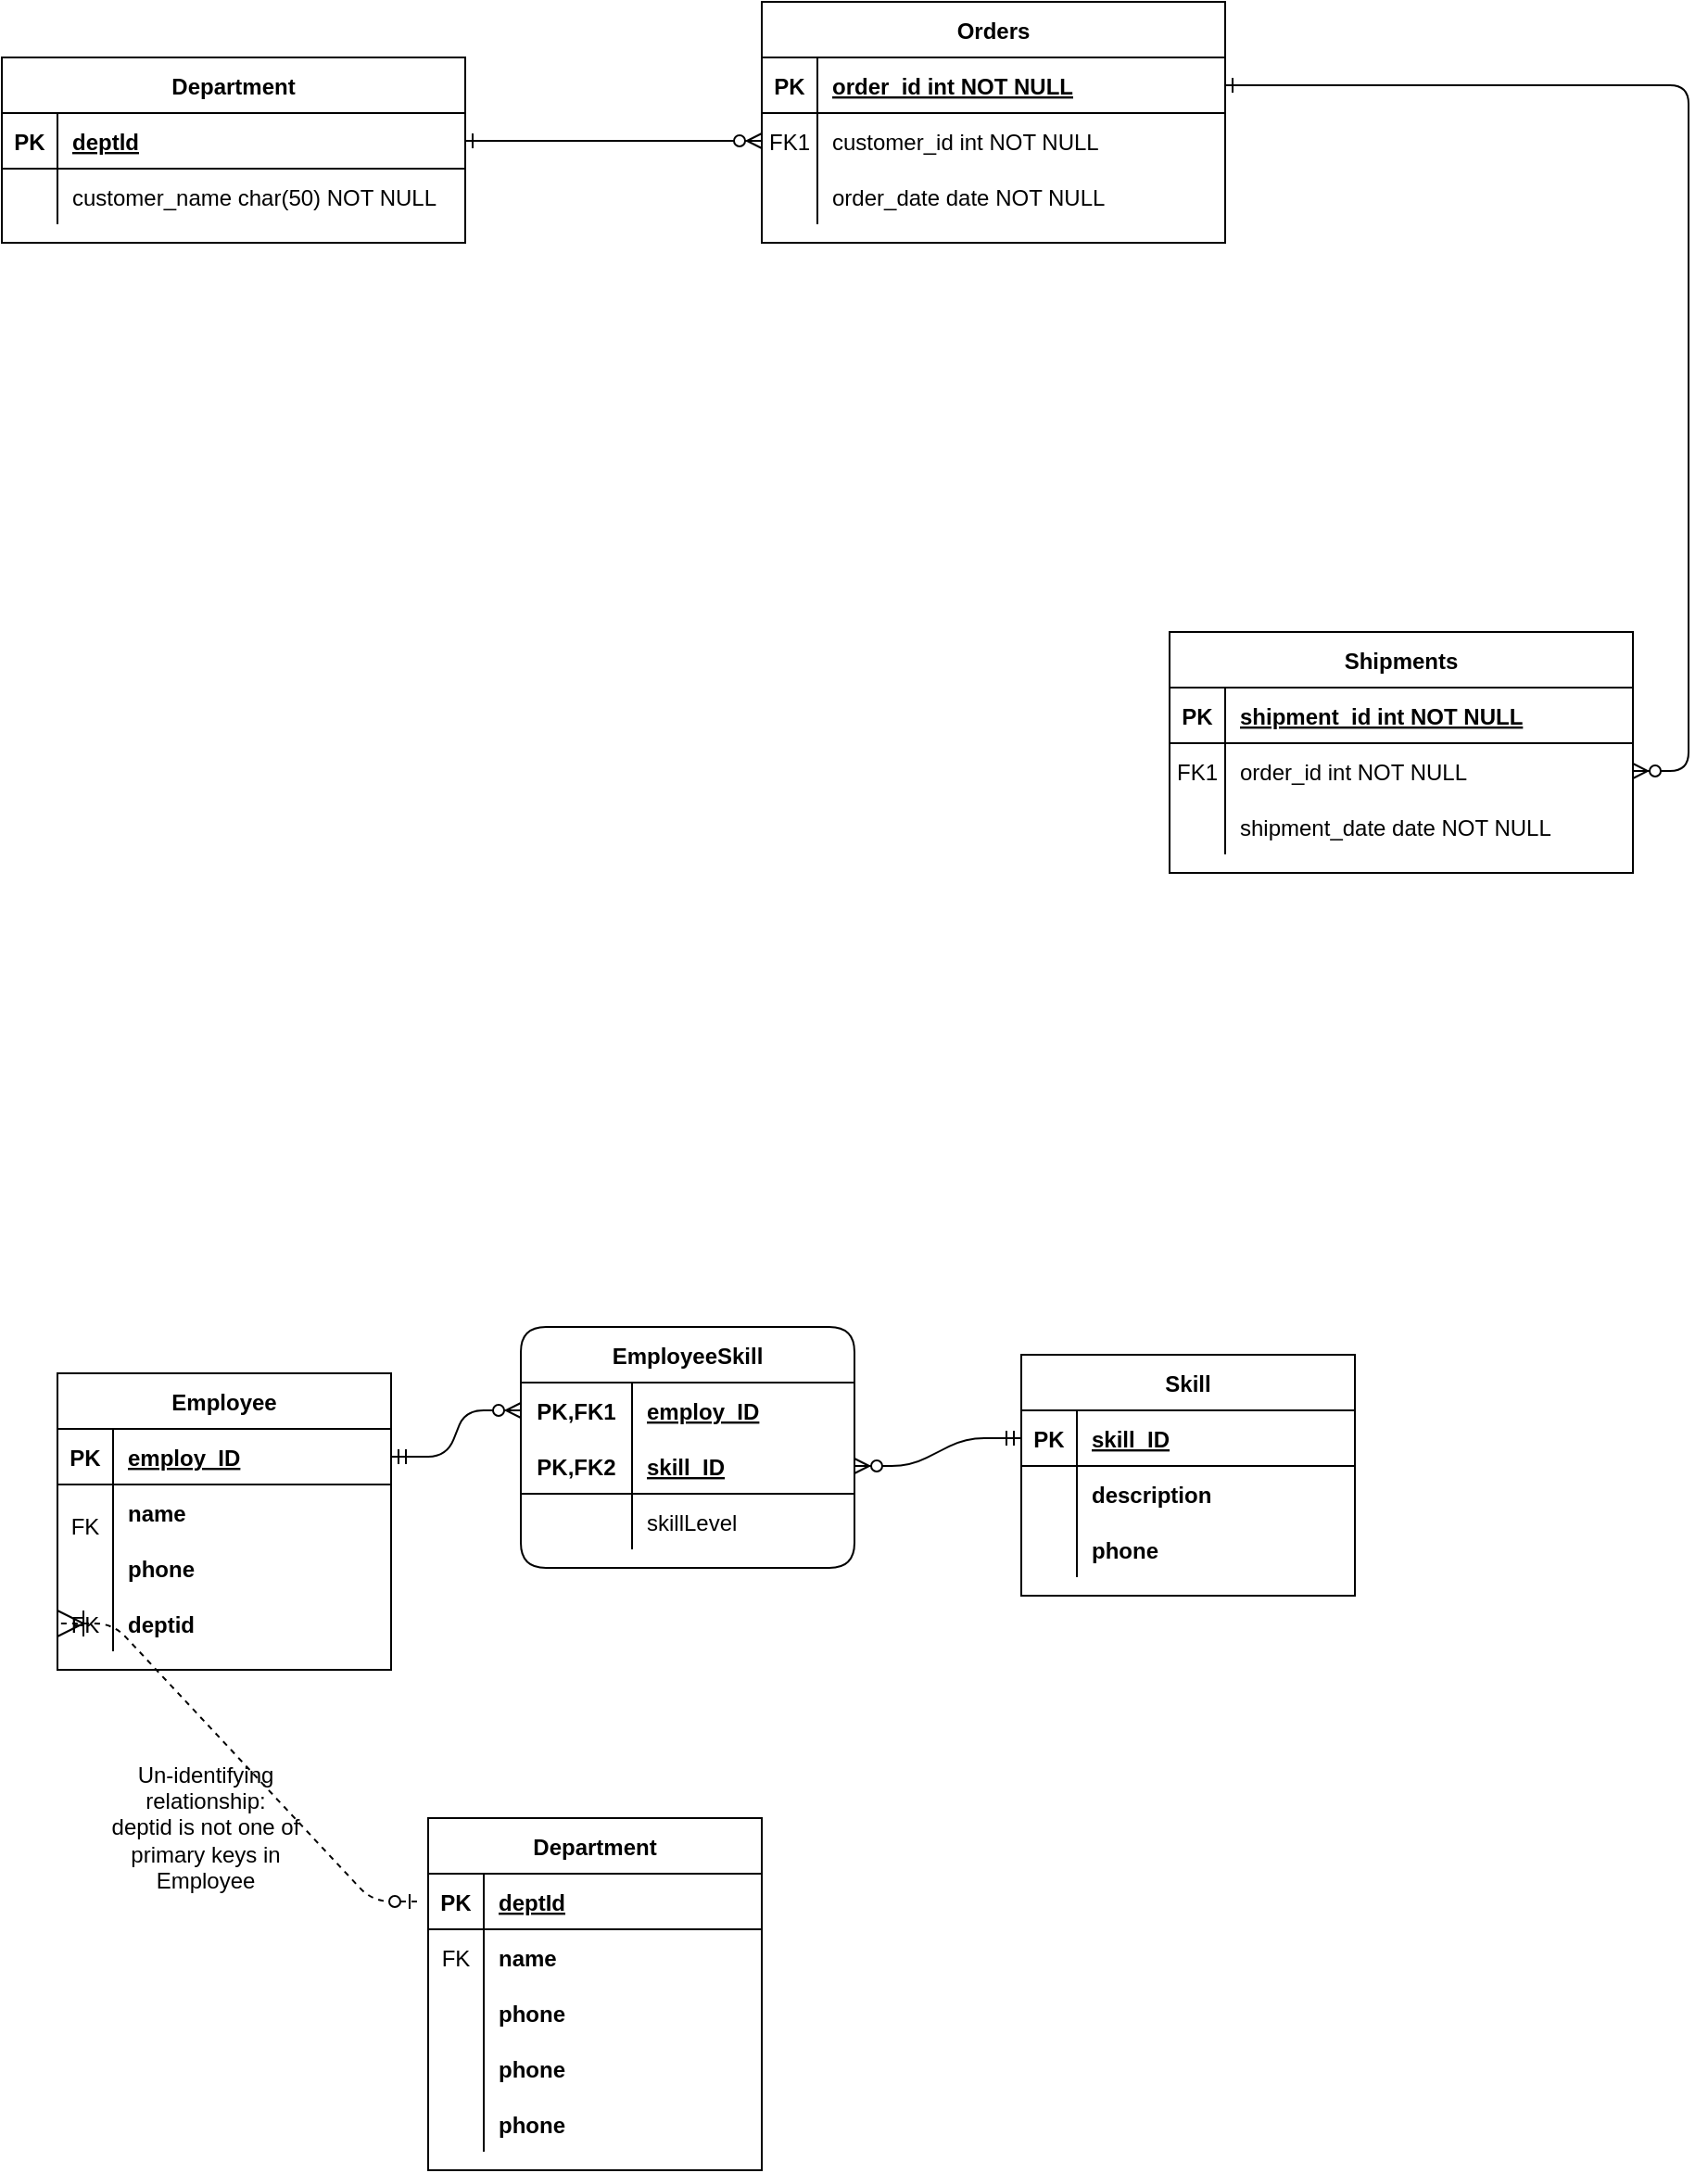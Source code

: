 <mxfile version="13.6.6" type="github">
  <diagram id="R2lEEEUBdFMjLlhIrx00" name="Page-1">
    <mxGraphModel dx="1213" dy="778" grid="1" gridSize="10" guides="1" tooltips="1" connect="1" arrows="1" fold="1" page="1" pageScale="1" pageWidth="850" pageHeight="1100" background="none" math="0" shadow="0" extFonts="Permanent Marker^https://fonts.googleapis.com/css?family=Permanent+Marker">
      <root>
        <mxCell id="0" />
        <mxCell id="1" parent="0" />
        <mxCell id="C-vyLk0tnHw3VtMMgP7b-1" value="" style="edgeStyle=entityRelationEdgeStyle;endArrow=ERzeroToMany;startArrow=ERone;endFill=1;startFill=0;" parent="1" source="C-vyLk0tnHw3VtMMgP7b-24" target="C-vyLk0tnHw3VtMMgP7b-6" edge="1">
          <mxGeometry width="100" height="100" relative="1" as="geometry">
            <mxPoint x="340" y="720" as="sourcePoint" />
            <mxPoint x="440" y="620" as="targetPoint" />
          </mxGeometry>
        </mxCell>
        <mxCell id="C-vyLk0tnHw3VtMMgP7b-12" value="" style="edgeStyle=entityRelationEdgeStyle;endArrow=ERzeroToMany;startArrow=ERone;endFill=1;startFill=0;" parent="1" source="C-vyLk0tnHw3VtMMgP7b-3" target="C-vyLk0tnHw3VtMMgP7b-17" edge="1">
          <mxGeometry width="100" height="100" relative="1" as="geometry">
            <mxPoint x="400" y="180" as="sourcePoint" />
            <mxPoint x="460" y="205" as="targetPoint" />
          </mxGeometry>
        </mxCell>
        <mxCell id="C-vyLk0tnHw3VtMMgP7b-23" value="Department" style="shape=table;startSize=30;container=1;collapsible=1;childLayout=tableLayout;fixedRows=1;rowLines=0;fontStyle=1;align=center;resizeLast=1;" parent="1" vertex="1">
          <mxGeometry x="40" y="40" width="250" height="100" as="geometry" />
        </mxCell>
        <mxCell id="C-vyLk0tnHw3VtMMgP7b-24" value="" style="shape=partialRectangle;collapsible=0;dropTarget=0;pointerEvents=0;fillColor=none;points=[[0,0.5],[1,0.5]];portConstraint=eastwest;top=0;left=0;right=0;bottom=1;" parent="C-vyLk0tnHw3VtMMgP7b-23" vertex="1">
          <mxGeometry y="30" width="250" height="30" as="geometry" />
        </mxCell>
        <mxCell id="C-vyLk0tnHw3VtMMgP7b-25" value="PK" style="shape=partialRectangle;overflow=hidden;connectable=0;fillColor=none;top=0;left=0;bottom=0;right=0;fontStyle=1;" parent="C-vyLk0tnHw3VtMMgP7b-24" vertex="1">
          <mxGeometry width="30" height="30" as="geometry" />
        </mxCell>
        <mxCell id="C-vyLk0tnHw3VtMMgP7b-26" value="deptld" style="shape=partialRectangle;overflow=hidden;connectable=0;fillColor=none;top=0;left=0;bottom=0;right=0;align=left;spacingLeft=6;fontStyle=5;" parent="C-vyLk0tnHw3VtMMgP7b-24" vertex="1">
          <mxGeometry x="30" width="220" height="30" as="geometry" />
        </mxCell>
        <mxCell id="C-vyLk0tnHw3VtMMgP7b-27" value="" style="shape=partialRectangle;collapsible=0;dropTarget=0;pointerEvents=0;fillColor=none;points=[[0,0.5],[1,0.5]];portConstraint=eastwest;top=0;left=0;right=0;bottom=0;" parent="C-vyLk0tnHw3VtMMgP7b-23" vertex="1">
          <mxGeometry y="60" width="250" height="30" as="geometry" />
        </mxCell>
        <mxCell id="C-vyLk0tnHw3VtMMgP7b-28" value="" style="shape=partialRectangle;overflow=hidden;connectable=0;fillColor=none;top=0;left=0;bottom=0;right=0;" parent="C-vyLk0tnHw3VtMMgP7b-27" vertex="1">
          <mxGeometry width="30" height="30" as="geometry" />
        </mxCell>
        <mxCell id="C-vyLk0tnHw3VtMMgP7b-29" value="customer_name char(50) NOT NULL" style="shape=partialRectangle;overflow=hidden;connectable=0;fillColor=none;top=0;left=0;bottom=0;right=0;align=left;spacingLeft=6;" parent="C-vyLk0tnHw3VtMMgP7b-27" vertex="1">
          <mxGeometry x="30" width="220" height="30" as="geometry" />
        </mxCell>
        <mxCell id="C-vyLk0tnHw3VtMMgP7b-2" value="Orders" style="shape=table;startSize=30;container=1;collapsible=1;childLayout=tableLayout;fixedRows=1;rowLines=0;fontStyle=1;align=center;resizeLast=1;" parent="1" vertex="1">
          <mxGeometry x="450" y="10" width="250" height="130" as="geometry" />
        </mxCell>
        <mxCell id="C-vyLk0tnHw3VtMMgP7b-3" value="" style="shape=partialRectangle;collapsible=0;dropTarget=0;pointerEvents=0;fillColor=none;points=[[0,0.5],[1,0.5]];portConstraint=eastwest;top=0;left=0;right=0;bottom=1;" parent="C-vyLk0tnHw3VtMMgP7b-2" vertex="1">
          <mxGeometry y="30" width="250" height="30" as="geometry" />
        </mxCell>
        <mxCell id="C-vyLk0tnHw3VtMMgP7b-4" value="PK" style="shape=partialRectangle;overflow=hidden;connectable=0;fillColor=none;top=0;left=0;bottom=0;right=0;fontStyle=1;" parent="C-vyLk0tnHw3VtMMgP7b-3" vertex="1">
          <mxGeometry width="30" height="30" as="geometry" />
        </mxCell>
        <mxCell id="C-vyLk0tnHw3VtMMgP7b-5" value="order_id int NOT NULL " style="shape=partialRectangle;overflow=hidden;connectable=0;fillColor=none;top=0;left=0;bottom=0;right=0;align=left;spacingLeft=6;fontStyle=5;" parent="C-vyLk0tnHw3VtMMgP7b-3" vertex="1">
          <mxGeometry x="30" width="220" height="30" as="geometry" />
        </mxCell>
        <mxCell id="C-vyLk0tnHw3VtMMgP7b-6" value="" style="shape=partialRectangle;collapsible=0;dropTarget=0;pointerEvents=0;fillColor=none;points=[[0,0.5],[1,0.5]];portConstraint=eastwest;top=0;left=0;right=0;bottom=0;" parent="C-vyLk0tnHw3VtMMgP7b-2" vertex="1">
          <mxGeometry y="60" width="250" height="30" as="geometry" />
        </mxCell>
        <mxCell id="C-vyLk0tnHw3VtMMgP7b-7" value="FK1" style="shape=partialRectangle;overflow=hidden;connectable=0;fillColor=none;top=0;left=0;bottom=0;right=0;" parent="C-vyLk0tnHw3VtMMgP7b-6" vertex="1">
          <mxGeometry width="30" height="30" as="geometry" />
        </mxCell>
        <mxCell id="C-vyLk0tnHw3VtMMgP7b-8" value="customer_id int NOT NULL" style="shape=partialRectangle;overflow=hidden;connectable=0;fillColor=none;top=0;left=0;bottom=0;right=0;align=left;spacingLeft=6;" parent="C-vyLk0tnHw3VtMMgP7b-6" vertex="1">
          <mxGeometry x="30" width="220" height="30" as="geometry" />
        </mxCell>
        <mxCell id="C-vyLk0tnHw3VtMMgP7b-9" value="" style="shape=partialRectangle;collapsible=0;dropTarget=0;pointerEvents=0;fillColor=none;points=[[0,0.5],[1,0.5]];portConstraint=eastwest;top=0;left=0;right=0;bottom=0;" parent="C-vyLk0tnHw3VtMMgP7b-2" vertex="1">
          <mxGeometry y="90" width="250" height="30" as="geometry" />
        </mxCell>
        <mxCell id="C-vyLk0tnHw3VtMMgP7b-10" value="" style="shape=partialRectangle;overflow=hidden;connectable=0;fillColor=none;top=0;left=0;bottom=0;right=0;" parent="C-vyLk0tnHw3VtMMgP7b-9" vertex="1">
          <mxGeometry width="30" height="30" as="geometry" />
        </mxCell>
        <mxCell id="C-vyLk0tnHw3VtMMgP7b-11" value="order_date date NOT NULL" style="shape=partialRectangle;overflow=hidden;connectable=0;fillColor=none;top=0;left=0;bottom=0;right=0;align=left;spacingLeft=6;" parent="C-vyLk0tnHw3VtMMgP7b-9" vertex="1">
          <mxGeometry x="30" width="220" height="30" as="geometry" />
        </mxCell>
        <mxCell id="C-vyLk0tnHw3VtMMgP7b-13" value="Shipments" style="shape=table;startSize=30;container=1;collapsible=1;childLayout=tableLayout;fixedRows=1;rowLines=0;fontStyle=1;align=center;resizeLast=1;" parent="1" vertex="1">
          <mxGeometry x="670" y="350" width="250" height="130" as="geometry" />
        </mxCell>
        <mxCell id="C-vyLk0tnHw3VtMMgP7b-14" value="" style="shape=partialRectangle;collapsible=0;dropTarget=0;pointerEvents=0;fillColor=none;points=[[0,0.5],[1,0.5]];portConstraint=eastwest;top=0;left=0;right=0;bottom=1;" parent="C-vyLk0tnHw3VtMMgP7b-13" vertex="1">
          <mxGeometry y="30" width="250" height="30" as="geometry" />
        </mxCell>
        <mxCell id="C-vyLk0tnHw3VtMMgP7b-15" value="PK" style="shape=partialRectangle;overflow=hidden;connectable=0;fillColor=none;top=0;left=0;bottom=0;right=0;fontStyle=1;" parent="C-vyLk0tnHw3VtMMgP7b-14" vertex="1">
          <mxGeometry width="30" height="30" as="geometry" />
        </mxCell>
        <mxCell id="C-vyLk0tnHw3VtMMgP7b-16" value="shipment_id int NOT NULL " style="shape=partialRectangle;overflow=hidden;connectable=0;fillColor=none;top=0;left=0;bottom=0;right=0;align=left;spacingLeft=6;fontStyle=5;" parent="C-vyLk0tnHw3VtMMgP7b-14" vertex="1">
          <mxGeometry x="30" width="220" height="30" as="geometry" />
        </mxCell>
        <mxCell id="C-vyLk0tnHw3VtMMgP7b-17" value="" style="shape=partialRectangle;collapsible=0;dropTarget=0;pointerEvents=0;fillColor=none;points=[[0,0.5],[1,0.5]];portConstraint=eastwest;top=0;left=0;right=0;bottom=0;" parent="C-vyLk0tnHw3VtMMgP7b-13" vertex="1">
          <mxGeometry y="60" width="250" height="30" as="geometry" />
        </mxCell>
        <mxCell id="C-vyLk0tnHw3VtMMgP7b-18" value="FK1" style="shape=partialRectangle;overflow=hidden;connectable=0;fillColor=none;top=0;left=0;bottom=0;right=0;" parent="C-vyLk0tnHw3VtMMgP7b-17" vertex="1">
          <mxGeometry width="30" height="30" as="geometry" />
        </mxCell>
        <mxCell id="C-vyLk0tnHw3VtMMgP7b-19" value="order_id int NOT NULL" style="shape=partialRectangle;overflow=hidden;connectable=0;fillColor=none;top=0;left=0;bottom=0;right=0;align=left;spacingLeft=6;" parent="C-vyLk0tnHw3VtMMgP7b-17" vertex="1">
          <mxGeometry x="30" width="220" height="30" as="geometry" />
        </mxCell>
        <mxCell id="C-vyLk0tnHw3VtMMgP7b-20" value="" style="shape=partialRectangle;collapsible=0;dropTarget=0;pointerEvents=0;fillColor=none;points=[[0,0.5],[1,0.5]];portConstraint=eastwest;top=0;left=0;right=0;bottom=0;" parent="C-vyLk0tnHw3VtMMgP7b-13" vertex="1">
          <mxGeometry y="90" width="250" height="30" as="geometry" />
        </mxCell>
        <mxCell id="C-vyLk0tnHw3VtMMgP7b-21" value="" style="shape=partialRectangle;overflow=hidden;connectable=0;fillColor=none;top=0;left=0;bottom=0;right=0;" parent="C-vyLk0tnHw3VtMMgP7b-20" vertex="1">
          <mxGeometry width="30" height="30" as="geometry" />
        </mxCell>
        <mxCell id="C-vyLk0tnHw3VtMMgP7b-22" value="shipment_date date NOT NULL" style="shape=partialRectangle;overflow=hidden;connectable=0;fillColor=none;top=0;left=0;bottom=0;right=0;align=left;spacingLeft=6;" parent="C-vyLk0tnHw3VtMMgP7b-20" vertex="1">
          <mxGeometry x="30" width="220" height="30" as="geometry" />
        </mxCell>
        <mxCell id="USfIqqQtekvFQAXEMV_u-18" value="Department" style="shape=table;startSize=30;container=1;collapsible=1;childLayout=tableLayout;fixedRows=1;rowLines=0;fontStyle=1;align=center;resizeLast=1;" vertex="1" parent="1">
          <mxGeometry x="270" y="990" width="180" height="190" as="geometry" />
        </mxCell>
        <mxCell id="USfIqqQtekvFQAXEMV_u-19" value="" style="shape=partialRectangle;collapsible=0;dropTarget=0;pointerEvents=0;fillColor=none;top=0;left=0;bottom=1;right=0;points=[[0,0.5],[1,0.5]];portConstraint=eastwest;" vertex="1" parent="USfIqqQtekvFQAXEMV_u-18">
          <mxGeometry y="30" width="180" height="30" as="geometry" />
        </mxCell>
        <mxCell id="USfIqqQtekvFQAXEMV_u-20" value="PK" style="shape=partialRectangle;connectable=0;fillColor=none;top=0;left=0;bottom=0;right=0;fontStyle=1;overflow=hidden;" vertex="1" parent="USfIqqQtekvFQAXEMV_u-19">
          <mxGeometry width="30" height="30" as="geometry" />
        </mxCell>
        <mxCell id="USfIqqQtekvFQAXEMV_u-21" value="deptId" style="shape=partialRectangle;connectable=0;fillColor=none;top=0;left=0;bottom=0;right=0;align=left;spacingLeft=6;fontStyle=5;overflow=hidden;" vertex="1" parent="USfIqqQtekvFQAXEMV_u-19">
          <mxGeometry x="30" width="150" height="30" as="geometry" />
        </mxCell>
        <mxCell id="USfIqqQtekvFQAXEMV_u-22" value="" style="shape=partialRectangle;collapsible=0;dropTarget=0;pointerEvents=0;fillColor=none;top=0;left=0;bottom=0;right=0;points=[[0,0.5],[1,0.5]];portConstraint=eastwest;" vertex="1" parent="USfIqqQtekvFQAXEMV_u-18">
          <mxGeometry y="60" width="180" height="30" as="geometry" />
        </mxCell>
        <mxCell id="USfIqqQtekvFQAXEMV_u-23" value="FK" style="shape=partialRectangle;connectable=0;fillColor=none;top=0;left=0;bottom=0;right=0;editable=1;overflow=hidden;" vertex="1" parent="USfIqqQtekvFQAXEMV_u-22">
          <mxGeometry width="30" height="30" as="geometry" />
        </mxCell>
        <mxCell id="USfIqqQtekvFQAXEMV_u-24" value="name" style="shape=partialRectangle;connectable=0;fillColor=none;top=0;left=0;bottom=0;right=0;align=left;spacingLeft=6;overflow=hidden;fontStyle=1" vertex="1" parent="USfIqqQtekvFQAXEMV_u-22">
          <mxGeometry x="30" width="150" height="30" as="geometry" />
        </mxCell>
        <mxCell id="USfIqqQtekvFQAXEMV_u-25" value="" style="shape=partialRectangle;collapsible=0;dropTarget=0;pointerEvents=0;fillColor=none;top=0;left=0;bottom=0;right=0;points=[[0,0.5],[1,0.5]];portConstraint=eastwest;" vertex="1" parent="USfIqqQtekvFQAXEMV_u-18">
          <mxGeometry y="90" width="180" height="30" as="geometry" />
        </mxCell>
        <mxCell id="USfIqqQtekvFQAXEMV_u-26" value="" style="shape=partialRectangle;connectable=0;fillColor=none;top=0;left=0;bottom=0;right=0;editable=1;overflow=hidden;" vertex="1" parent="USfIqqQtekvFQAXEMV_u-25">
          <mxGeometry width="30" height="30" as="geometry" />
        </mxCell>
        <mxCell id="USfIqqQtekvFQAXEMV_u-27" value="phone" style="shape=partialRectangle;connectable=0;fillColor=none;top=0;left=0;bottom=0;right=0;align=left;spacingLeft=6;overflow=hidden;fontStyle=1" vertex="1" parent="USfIqqQtekvFQAXEMV_u-25">
          <mxGeometry x="30" width="150" height="30" as="geometry" />
        </mxCell>
        <mxCell id="USfIqqQtekvFQAXEMV_u-28" value="" style="shape=partialRectangle;collapsible=0;dropTarget=0;pointerEvents=0;fillColor=none;top=0;left=0;bottom=0;right=0;points=[[0,0.5],[1,0.5]];portConstraint=eastwest;" vertex="1" parent="USfIqqQtekvFQAXEMV_u-18">
          <mxGeometry y="120" width="180" height="30" as="geometry" />
        </mxCell>
        <mxCell id="USfIqqQtekvFQAXEMV_u-29" value="" style="shape=partialRectangle;connectable=0;fillColor=none;top=0;left=0;bottom=0;right=0;editable=1;overflow=hidden;" vertex="1" parent="USfIqqQtekvFQAXEMV_u-28">
          <mxGeometry width="30" height="30" as="geometry" />
        </mxCell>
        <mxCell id="USfIqqQtekvFQAXEMV_u-30" value="phone" style="shape=partialRectangle;connectable=0;fillColor=none;top=0;left=0;bottom=0;right=0;align=left;spacingLeft=6;overflow=hidden;fontStyle=1" vertex="1" parent="USfIqqQtekvFQAXEMV_u-28">
          <mxGeometry x="30" width="150" height="30" as="geometry" />
        </mxCell>
        <mxCell id="USfIqqQtekvFQAXEMV_u-31" value="" style="shape=partialRectangle;collapsible=0;dropTarget=0;pointerEvents=0;fillColor=none;top=0;left=0;bottom=0;right=0;points=[[0,0.5],[1,0.5]];portConstraint=eastwest;" vertex="1" parent="USfIqqQtekvFQAXEMV_u-18">
          <mxGeometry y="150" width="180" height="30" as="geometry" />
        </mxCell>
        <mxCell id="USfIqqQtekvFQAXEMV_u-32" value="" style="shape=partialRectangle;connectable=0;fillColor=none;top=0;left=0;bottom=0;right=0;editable=1;overflow=hidden;" vertex="1" parent="USfIqqQtekvFQAXEMV_u-31">
          <mxGeometry width="30" height="30" as="geometry" />
        </mxCell>
        <mxCell id="USfIqqQtekvFQAXEMV_u-33" value="phone" style="shape=partialRectangle;connectable=0;fillColor=none;top=0;left=0;bottom=0;right=0;align=left;spacingLeft=6;overflow=hidden;fontStyle=1" vertex="1" parent="USfIqqQtekvFQAXEMV_u-31">
          <mxGeometry x="30" width="150" height="30" as="geometry" />
        </mxCell>
        <mxCell id="USfIqqQtekvFQAXEMV_u-45" value="" style="edgeStyle=entityRelationEdgeStyle;fontSize=12;html=1;endArrow=ERoneToMany;startArrow=ERzeroToOne;endSize=12;targetPerimeterSpacing=8;sourcePerimeterSpacing=6;entryX=0;entryY=0.5;entryDx=0;entryDy=0;dashed=1;" edge="1" parent="1" source="USfIqqQtekvFQAXEMV_u-19" target="USfIqqQtekvFQAXEMV_u-86">
          <mxGeometry width="100" height="100" relative="1" as="geometry">
            <mxPoint x="290" y="950" as="sourcePoint" />
            <mxPoint x="270" y="920" as="targetPoint" />
          </mxGeometry>
        </mxCell>
        <mxCell id="USfIqqQtekvFQAXEMV_u-2" value="Employee" style="shape=table;startSize=30;container=1;collapsible=1;childLayout=tableLayout;fixedRows=1;rowLines=0;fontStyle=1;align=center;resizeLast=1;" vertex="1" parent="1">
          <mxGeometry x="70" y="750" width="180" height="160" as="geometry" />
        </mxCell>
        <mxCell id="USfIqqQtekvFQAXEMV_u-3" value="" style="shape=partialRectangle;collapsible=0;dropTarget=0;pointerEvents=0;fillColor=none;top=0;left=0;bottom=1;right=0;points=[[0,0.5],[1,0.5]];portConstraint=eastwest;" vertex="1" parent="USfIqqQtekvFQAXEMV_u-2">
          <mxGeometry y="30" width="180" height="30" as="geometry" />
        </mxCell>
        <mxCell id="USfIqqQtekvFQAXEMV_u-4" value="PK" style="shape=partialRectangle;connectable=0;fillColor=none;top=0;left=0;bottom=0;right=0;fontStyle=1;overflow=hidden;" vertex="1" parent="USfIqqQtekvFQAXEMV_u-3">
          <mxGeometry width="30" height="30" as="geometry" />
        </mxCell>
        <mxCell id="USfIqqQtekvFQAXEMV_u-5" value="employ_ID" style="shape=partialRectangle;connectable=0;fillColor=none;top=0;left=0;bottom=0;right=0;align=left;spacingLeft=6;fontStyle=5;overflow=hidden;" vertex="1" parent="USfIqqQtekvFQAXEMV_u-3">
          <mxGeometry x="30" width="150" height="30" as="geometry" />
        </mxCell>
        <mxCell id="USfIqqQtekvFQAXEMV_u-6" value="" style="shape=partialRectangle;collapsible=0;dropTarget=0;pointerEvents=0;fillColor=none;top=0;left=0;bottom=0;right=0;points=[[0,0.5],[1,0.5]];portConstraint=eastwest;" vertex="1" parent="USfIqqQtekvFQAXEMV_u-2">
          <mxGeometry y="60" width="180" height="30" as="geometry" />
        </mxCell>
        <mxCell id="USfIqqQtekvFQAXEMV_u-7" value="&#xa;FK&#xa;" style="shape=partialRectangle;connectable=0;fillColor=none;top=0;left=0;bottom=0;right=0;editable=1;overflow=hidden;" vertex="1" parent="USfIqqQtekvFQAXEMV_u-6">
          <mxGeometry width="30" height="30" as="geometry" />
        </mxCell>
        <mxCell id="USfIqqQtekvFQAXEMV_u-8" value="name" style="shape=partialRectangle;connectable=0;fillColor=none;top=0;left=0;bottom=0;right=0;align=left;spacingLeft=6;overflow=hidden;fontStyle=1" vertex="1" parent="USfIqqQtekvFQAXEMV_u-6">
          <mxGeometry x="30" width="150" height="30" as="geometry" />
        </mxCell>
        <mxCell id="USfIqqQtekvFQAXEMV_u-9" value="" style="shape=partialRectangle;collapsible=0;dropTarget=0;pointerEvents=0;fillColor=none;top=0;left=0;bottom=0;right=0;points=[[0,0.5],[1,0.5]];portConstraint=eastwest;" vertex="1" parent="USfIqqQtekvFQAXEMV_u-2">
          <mxGeometry y="90" width="180" height="30" as="geometry" />
        </mxCell>
        <mxCell id="USfIqqQtekvFQAXEMV_u-10" value="" style="shape=partialRectangle;connectable=0;fillColor=none;top=0;left=0;bottom=0;right=0;editable=1;overflow=hidden;" vertex="1" parent="USfIqqQtekvFQAXEMV_u-9">
          <mxGeometry width="30" height="30" as="geometry" />
        </mxCell>
        <mxCell id="USfIqqQtekvFQAXEMV_u-11" value="phone" style="shape=partialRectangle;connectable=0;fillColor=none;top=0;left=0;bottom=0;right=0;align=left;spacingLeft=6;overflow=hidden;fontStyle=1" vertex="1" parent="USfIqqQtekvFQAXEMV_u-9">
          <mxGeometry x="30" width="150" height="30" as="geometry" />
        </mxCell>
        <mxCell id="USfIqqQtekvFQAXEMV_u-86" value="" style="shape=partialRectangle;collapsible=0;dropTarget=0;pointerEvents=0;fillColor=none;top=0;left=0;bottom=0;right=0;points=[[0,0.5],[1,0.5]];portConstraint=eastwest;" vertex="1" parent="USfIqqQtekvFQAXEMV_u-2">
          <mxGeometry y="120" width="180" height="30" as="geometry" />
        </mxCell>
        <mxCell id="USfIqqQtekvFQAXEMV_u-87" value="FK" style="shape=partialRectangle;connectable=0;fillColor=none;top=0;left=0;bottom=0;right=0;editable=1;overflow=hidden;" vertex="1" parent="USfIqqQtekvFQAXEMV_u-86">
          <mxGeometry width="30" height="30" as="geometry" />
        </mxCell>
        <mxCell id="USfIqqQtekvFQAXEMV_u-88" value="deptid" style="shape=partialRectangle;connectable=0;fillColor=none;top=0;left=0;bottom=0;right=0;align=left;spacingLeft=6;overflow=hidden;fontStyle=1" vertex="1" parent="USfIqqQtekvFQAXEMV_u-86">
          <mxGeometry x="30" width="150" height="30" as="geometry" />
        </mxCell>
        <mxCell id="USfIqqQtekvFQAXEMV_u-56" value="EmployeeSkill" style="shape=table;startSize=30;container=1;collapsible=1;childLayout=tableLayout;fixedRows=1;rowLines=0;fontStyle=1;align=center;resizeLast=1;rounded=1;" vertex="1" parent="1">
          <mxGeometry x="320" y="725" width="180" height="130" as="geometry" />
        </mxCell>
        <mxCell id="USfIqqQtekvFQAXEMV_u-57" value="" style="shape=partialRectangle;collapsible=0;dropTarget=0;pointerEvents=0;fillColor=none;top=0;left=0;bottom=0;right=0;points=[[0,0.5],[1,0.5]];portConstraint=eastwest;" vertex="1" parent="USfIqqQtekvFQAXEMV_u-56">
          <mxGeometry y="30" width="180" height="30" as="geometry" />
        </mxCell>
        <mxCell id="USfIqqQtekvFQAXEMV_u-58" value="PK,FK1" style="shape=partialRectangle;connectable=0;fillColor=none;top=0;left=0;bottom=0;right=0;fontStyle=1;overflow=hidden;" vertex="1" parent="USfIqqQtekvFQAXEMV_u-57">
          <mxGeometry width="60" height="30" as="geometry" />
        </mxCell>
        <mxCell id="USfIqqQtekvFQAXEMV_u-59" value="employ_ID" style="shape=partialRectangle;connectable=0;fillColor=none;top=0;left=0;bottom=0;right=0;align=left;spacingLeft=6;fontStyle=5;overflow=hidden;" vertex="1" parent="USfIqqQtekvFQAXEMV_u-57">
          <mxGeometry x="60" width="120" height="30" as="geometry" />
        </mxCell>
        <mxCell id="USfIqqQtekvFQAXEMV_u-60" value="" style="shape=partialRectangle;collapsible=0;dropTarget=0;pointerEvents=0;fillColor=none;top=0;left=0;bottom=1;right=0;points=[[0,0.5],[1,0.5]];portConstraint=eastwest;" vertex="1" parent="USfIqqQtekvFQAXEMV_u-56">
          <mxGeometry y="60" width="180" height="30" as="geometry" />
        </mxCell>
        <mxCell id="USfIqqQtekvFQAXEMV_u-61" value="PK,FK2" style="shape=partialRectangle;connectable=0;fillColor=none;top=0;left=0;bottom=0;right=0;fontStyle=1;overflow=hidden;" vertex="1" parent="USfIqqQtekvFQAXEMV_u-60">
          <mxGeometry width="60" height="30" as="geometry" />
        </mxCell>
        <mxCell id="USfIqqQtekvFQAXEMV_u-62" value="skill_ID" style="shape=partialRectangle;connectable=0;fillColor=none;top=0;left=0;bottom=0;right=0;align=left;spacingLeft=6;fontStyle=5;overflow=hidden;" vertex="1" parent="USfIqqQtekvFQAXEMV_u-60">
          <mxGeometry x="60" width="120" height="30" as="geometry" />
        </mxCell>
        <mxCell id="USfIqqQtekvFQAXEMV_u-63" value="" style="shape=partialRectangle;collapsible=0;dropTarget=0;pointerEvents=0;fillColor=none;top=0;left=0;bottom=0;right=0;points=[[0,0.5],[1,0.5]];portConstraint=eastwest;" vertex="1" parent="USfIqqQtekvFQAXEMV_u-56">
          <mxGeometry y="90" width="180" height="30" as="geometry" />
        </mxCell>
        <mxCell id="USfIqqQtekvFQAXEMV_u-64" value="" style="shape=partialRectangle;connectable=0;fillColor=none;top=0;left=0;bottom=0;right=0;editable=1;overflow=hidden;" vertex="1" parent="USfIqqQtekvFQAXEMV_u-63">
          <mxGeometry width="60" height="30" as="geometry" />
        </mxCell>
        <mxCell id="USfIqqQtekvFQAXEMV_u-65" value="skillLevel" style="shape=partialRectangle;connectable=0;fillColor=none;top=0;left=0;bottom=0;right=0;align=left;spacingLeft=6;overflow=hidden;" vertex="1" parent="USfIqqQtekvFQAXEMV_u-63">
          <mxGeometry x="60" width="120" height="30" as="geometry" />
        </mxCell>
        <mxCell id="USfIqqQtekvFQAXEMV_u-34" value="Skill" style="shape=table;startSize=30;container=1;collapsible=1;childLayout=tableLayout;fixedRows=1;rowLines=0;fontStyle=1;align=center;resizeLast=1;" vertex="1" parent="1">
          <mxGeometry x="590" y="740" width="180" height="130" as="geometry" />
        </mxCell>
        <mxCell id="USfIqqQtekvFQAXEMV_u-35" value="" style="shape=partialRectangle;collapsible=0;dropTarget=0;pointerEvents=0;fillColor=none;top=0;left=0;bottom=1;right=0;points=[[0,0.5],[1,0.5]];portConstraint=eastwest;" vertex="1" parent="USfIqqQtekvFQAXEMV_u-34">
          <mxGeometry y="30" width="180" height="30" as="geometry" />
        </mxCell>
        <mxCell id="USfIqqQtekvFQAXEMV_u-36" value="PK" style="shape=partialRectangle;connectable=0;fillColor=none;top=0;left=0;bottom=0;right=0;fontStyle=1;overflow=hidden;" vertex="1" parent="USfIqqQtekvFQAXEMV_u-35">
          <mxGeometry width="30" height="30" as="geometry" />
        </mxCell>
        <mxCell id="USfIqqQtekvFQAXEMV_u-37" value="skill_ID" style="shape=partialRectangle;connectable=0;fillColor=none;top=0;left=0;bottom=0;right=0;align=left;spacingLeft=6;fontStyle=5;overflow=hidden;" vertex="1" parent="USfIqqQtekvFQAXEMV_u-35">
          <mxGeometry x="30" width="150" height="30" as="geometry" />
        </mxCell>
        <mxCell id="USfIqqQtekvFQAXEMV_u-38" value="" style="shape=partialRectangle;collapsible=0;dropTarget=0;pointerEvents=0;fillColor=none;top=0;left=0;bottom=0;right=0;points=[[0,0.5],[1,0.5]];portConstraint=eastwest;" vertex="1" parent="USfIqqQtekvFQAXEMV_u-34">
          <mxGeometry y="60" width="180" height="30" as="geometry" />
        </mxCell>
        <mxCell id="USfIqqQtekvFQAXEMV_u-39" value="" style="shape=partialRectangle;connectable=0;fillColor=none;top=0;left=0;bottom=0;right=0;editable=1;overflow=hidden;" vertex="1" parent="USfIqqQtekvFQAXEMV_u-38">
          <mxGeometry width="30" height="30" as="geometry" />
        </mxCell>
        <mxCell id="USfIqqQtekvFQAXEMV_u-40" value="description" style="shape=partialRectangle;connectable=0;fillColor=none;top=0;left=0;bottom=0;right=0;align=left;spacingLeft=6;overflow=hidden;fontStyle=1" vertex="1" parent="USfIqqQtekvFQAXEMV_u-38">
          <mxGeometry x="30" width="150" height="30" as="geometry" />
        </mxCell>
        <mxCell id="USfIqqQtekvFQAXEMV_u-41" value="" style="shape=partialRectangle;collapsible=0;dropTarget=0;pointerEvents=0;fillColor=none;top=0;left=0;bottom=0;right=0;points=[[0,0.5],[1,0.5]];portConstraint=eastwest;" vertex="1" parent="USfIqqQtekvFQAXEMV_u-34">
          <mxGeometry y="90" width="180" height="30" as="geometry" />
        </mxCell>
        <mxCell id="USfIqqQtekvFQAXEMV_u-42" value="" style="shape=partialRectangle;connectable=0;fillColor=none;top=0;left=0;bottom=0;right=0;editable=1;overflow=hidden;" vertex="1" parent="USfIqqQtekvFQAXEMV_u-41">
          <mxGeometry width="30" height="30" as="geometry" />
        </mxCell>
        <mxCell id="USfIqqQtekvFQAXEMV_u-43" value="phone" style="shape=partialRectangle;connectable=0;fillColor=none;top=0;left=0;bottom=0;right=0;align=left;spacingLeft=6;overflow=hidden;fontStyle=1" vertex="1" parent="USfIqqQtekvFQAXEMV_u-41">
          <mxGeometry x="30" width="150" height="30" as="geometry" />
        </mxCell>
        <mxCell id="USfIqqQtekvFQAXEMV_u-70" value="" style="edgeStyle=entityRelationEdgeStyle;fontSize=12;html=1;endArrow=ERzeroToMany;startArrow=ERmandOne;exitX=1;exitY=0.5;exitDx=0;exitDy=0;entryX=0;entryY=0.5;entryDx=0;entryDy=0;endFill=1;" edge="1" parent="1" source="USfIqqQtekvFQAXEMV_u-3" target="USfIqqQtekvFQAXEMV_u-57">
          <mxGeometry width="100" height="100" relative="1" as="geometry">
            <mxPoint x="460" y="960" as="sourcePoint" />
            <mxPoint x="560" y="860" as="targetPoint" />
          </mxGeometry>
        </mxCell>
        <mxCell id="USfIqqQtekvFQAXEMV_u-71" value="" style="edgeStyle=entityRelationEdgeStyle;fontSize=12;html=1;endArrow=ERmandOne;startArrow=ERzeroToMany;exitX=1;exitY=0.5;exitDx=0;exitDy=0;entryX=0;entryY=0.5;entryDx=0;entryDy=0;startFill=1;" edge="1" parent="1" source="USfIqqQtekvFQAXEMV_u-60" target="USfIqqQtekvFQAXEMV_u-35">
          <mxGeometry width="100" height="100" relative="1" as="geometry">
            <mxPoint x="490" y="805" as="sourcePoint" />
            <mxPoint x="560" y="780" as="targetPoint" />
          </mxGeometry>
        </mxCell>
        <mxCell id="USfIqqQtekvFQAXEMV_u-89" value="Un-identifying relationship:&lt;br&gt;deptid is not one of primary keys in Employee" style="text;html=1;strokeColor=none;fillColor=none;align=center;verticalAlign=middle;whiteSpace=wrap;rounded=0;" vertex="1" parent="1">
          <mxGeometry x="90" y="980" width="120" height="30" as="geometry" />
        </mxCell>
      </root>
    </mxGraphModel>
  </diagram>
</mxfile>
